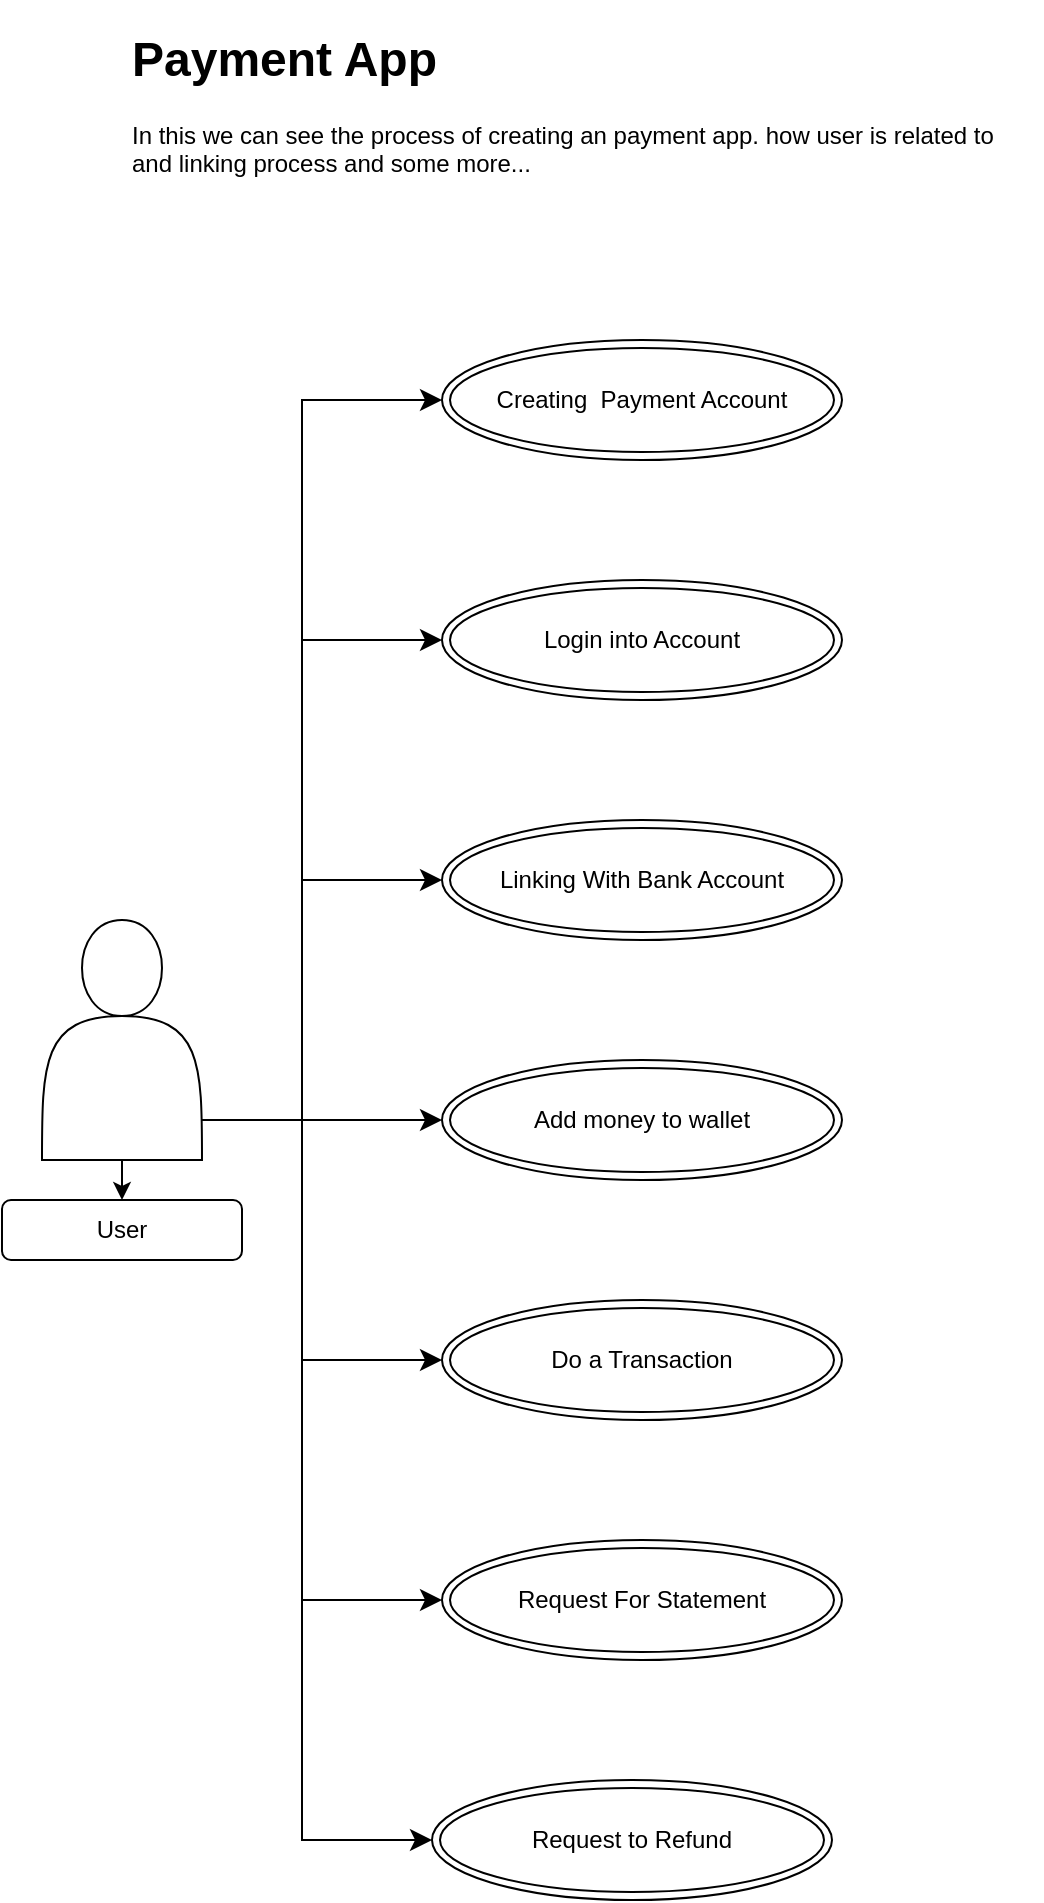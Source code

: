 <mxfile version="23.0.2" type="google">
  <diagram name="Page-1" id="-HGxbVzO-UIAs183MWtg">
    <mxGraphModel grid="1" page="1" gridSize="10" guides="1" tooltips="1" connect="1" arrows="1" fold="1" pageScale="1" pageWidth="850" pageHeight="1100" math="0" shadow="0">
      <root>
        <mxCell id="0" />
        <mxCell id="1" parent="0" />
        <mxCell id="3S206K3dEghvWaB4mRJN-1" value="" style="shape=actor;whiteSpace=wrap;html=1;" vertex="1" parent="1">
          <mxGeometry x="40" y="490" width="80" height="120" as="geometry" />
        </mxCell>
        <mxCell id="3S206K3dEghvWaB4mRJN-2" value="User" style="rounded=1;whiteSpace=wrap;html=1;" vertex="1" parent="1">
          <mxGeometry x="20" y="630" width="120" height="30" as="geometry" />
        </mxCell>
        <mxCell id="3S206K3dEghvWaB4mRJN-3" value="" style="edgeStyle=orthogonalEdgeStyle;rounded=0;orthogonalLoop=1;jettySize=auto;html=1;" edge="1" parent="1">
          <mxGeometry relative="1" as="geometry">
            <mxPoint x="80" y="610" as="sourcePoint" />
            <mxPoint x="80" y="630" as="targetPoint" />
          </mxGeometry>
        </mxCell>
        <mxCell id="3S206K3dEghvWaB4mRJN-4" value="Creating&amp;nbsp; Payment Account" style="ellipse;shape=doubleEllipse;whiteSpace=wrap;html=1;" vertex="1" parent="1">
          <mxGeometry x="240" y="200" width="200" height="60" as="geometry" />
        </mxCell>
        <mxCell id="3S206K3dEghvWaB4mRJN-5" value="Login into Account" style="ellipse;shape=doubleEllipse;whiteSpace=wrap;html=1;" vertex="1" parent="1">
          <mxGeometry x="240" y="320" width="200" height="60" as="geometry" />
        </mxCell>
        <mxCell id="3S206K3dEghvWaB4mRJN-6" value="Linking With Bank Account" style="ellipse;shape=doubleEllipse;whiteSpace=wrap;html=1;" vertex="1" parent="1">
          <mxGeometry x="240" y="440" width="200" height="60" as="geometry" />
        </mxCell>
        <mxCell id="3S206K3dEghvWaB4mRJN-7" value="Add money to wallet" style="ellipse;shape=doubleEllipse;whiteSpace=wrap;html=1;" vertex="1" parent="1">
          <mxGeometry x="240" y="560" width="200" height="60" as="geometry" />
        </mxCell>
        <mxCell id="3S206K3dEghvWaB4mRJN-8" value="Do a Transaction" style="ellipse;shape=doubleEllipse;whiteSpace=wrap;html=1;" vertex="1" parent="1">
          <mxGeometry x="240" y="680" width="200" height="60" as="geometry" />
        </mxCell>
        <mxCell id="3S206K3dEghvWaB4mRJN-10" value="Request For Statement" style="ellipse;shape=doubleEllipse;whiteSpace=wrap;html=1;" vertex="1" parent="1">
          <mxGeometry x="240" y="800" width="200" height="60" as="geometry" />
        </mxCell>
        <mxCell id="3S206K3dEghvWaB4mRJN-11" value="Request to Refund" style="ellipse;shape=doubleEllipse;whiteSpace=wrap;html=1;" vertex="1" parent="1">
          <mxGeometry x="235" y="920" width="200" height="60" as="geometry" />
        </mxCell>
        <mxCell id="3S206K3dEghvWaB4mRJN-12" value="" style="edgeStyle=segmentEdgeStyle;endArrow=classic;html=1;curved=0;rounded=0;endSize=8;startSize=8;sourcePerimeterSpacing=0;targetPerimeterSpacing=0;entryX=0;entryY=0.5;entryDx=0;entryDy=0;" edge="1" parent="1">
          <mxGeometry width="100" relative="1" as="geometry">
            <mxPoint x="120" y="590" as="sourcePoint" />
            <mxPoint x="240" y="230" as="targetPoint" />
            <Array as="points">
              <mxPoint x="120" y="590" />
              <mxPoint x="170" y="590" />
              <mxPoint x="170" y="230" />
            </Array>
          </mxGeometry>
        </mxCell>
        <mxCell id="3S206K3dEghvWaB4mRJN-13" value="" style="edgeStyle=segmentEdgeStyle;endArrow=classic;html=1;curved=0;rounded=0;endSize=8;startSize=8;sourcePerimeterSpacing=0;targetPerimeterSpacing=0;entryX=0;entryY=0.5;entryDx=0;entryDy=0;" edge="1" parent="1">
          <mxGeometry width="100" relative="1" as="geometry">
            <mxPoint x="120" y="590" as="sourcePoint" />
            <mxPoint x="240" y="350" as="targetPoint" />
            <Array as="points">
              <mxPoint x="120" y="590" />
              <mxPoint x="170" y="590" />
              <mxPoint x="170" y="350" />
            </Array>
          </mxGeometry>
        </mxCell>
        <mxCell id="3S206K3dEghvWaB4mRJN-14" value="" style="edgeStyle=segmentEdgeStyle;endArrow=classic;html=1;curved=0;rounded=0;endSize=8;startSize=8;sourcePerimeterSpacing=0;targetPerimeterSpacing=0;entryX=0;entryY=0.5;entryDx=0;entryDy=0;" edge="1" parent="1">
          <mxGeometry width="100" relative="1" as="geometry">
            <mxPoint x="120" y="590" as="sourcePoint" />
            <mxPoint x="240" y="470" as="targetPoint" />
            <Array as="points">
              <mxPoint x="140" y="590" />
              <mxPoint x="170" y="590" />
              <mxPoint x="170" y="470" />
            </Array>
          </mxGeometry>
        </mxCell>
        <mxCell id="3S206K3dEghvWaB4mRJN-15" value="" style="edgeStyle=segmentEdgeStyle;endArrow=classic;html=1;curved=0;rounded=0;endSize=8;startSize=8;sourcePerimeterSpacing=0;targetPerimeterSpacing=0;" edge="1" parent="1">
          <mxGeometry width="100" relative="1" as="geometry">
            <mxPoint x="120" y="590" as="sourcePoint" />
            <mxPoint x="240" y="590" as="targetPoint" />
            <Array as="points">
              <mxPoint x="140" y="590" />
              <mxPoint x="140" y="590" />
            </Array>
          </mxGeometry>
        </mxCell>
        <mxCell id="3S206K3dEghvWaB4mRJN-16" value="" style="edgeStyle=segmentEdgeStyle;endArrow=classic;html=1;curved=0;rounded=0;endSize=8;startSize=8;sourcePerimeterSpacing=0;targetPerimeterSpacing=0;entryX=0;entryY=0.5;entryDx=0;entryDy=0;" edge="1" parent="1">
          <mxGeometry width="100" relative="1" as="geometry">
            <mxPoint x="120" y="590" as="sourcePoint" />
            <mxPoint x="240" y="710" as="targetPoint" />
            <Array as="points">
              <mxPoint x="120" y="590" />
              <mxPoint x="170" y="590" />
              <mxPoint x="170" y="710" />
            </Array>
          </mxGeometry>
        </mxCell>
        <mxCell id="3S206K3dEghvWaB4mRJN-17" value="" style="edgeStyle=segmentEdgeStyle;endArrow=classic;html=1;curved=0;rounded=0;endSize=8;startSize=8;sourcePerimeterSpacing=0;targetPerimeterSpacing=0;" edge="1" parent="1">
          <mxGeometry width="100" relative="1" as="geometry">
            <mxPoint x="120" y="590" as="sourcePoint" />
            <mxPoint x="240" y="830" as="targetPoint" />
            <Array as="points">
              <mxPoint x="170" y="590" />
              <mxPoint x="170" y="830" />
              <mxPoint x="240" y="830" />
            </Array>
          </mxGeometry>
        </mxCell>
        <mxCell id="3S206K3dEghvWaB4mRJN-18" value="" style="edgeStyle=segmentEdgeStyle;endArrow=classic;html=1;curved=0;rounded=0;endSize=8;startSize=8;sourcePerimeterSpacing=0;targetPerimeterSpacing=0;" edge="1" parent="1">
          <mxGeometry width="100" relative="1" as="geometry">
            <mxPoint x="120" y="590" as="sourcePoint" />
            <mxPoint x="235" y="950" as="targetPoint" />
            <Array as="points">
              <mxPoint x="120" y="590" />
              <mxPoint x="170" y="590" />
              <mxPoint x="170" y="950" />
            </Array>
          </mxGeometry>
        </mxCell>
        <mxCell id="3S206K3dEghvWaB4mRJN-19" value="&lt;h1&gt;Payment App&lt;/h1&gt;&lt;div&gt;In this we can see the process of creating an payment app. how user is related to and linking process and some more...&lt;/div&gt;" style="text;html=1;strokeColor=none;fillColor=none;spacing=5;spacingTop=-20;whiteSpace=wrap;overflow=hidden;rounded=0;" vertex="1" parent="1">
          <mxGeometry x="80" y="40" width="460" height="100" as="geometry" />
        </mxCell>
      </root>
    </mxGraphModel>
  </diagram>
</mxfile>

